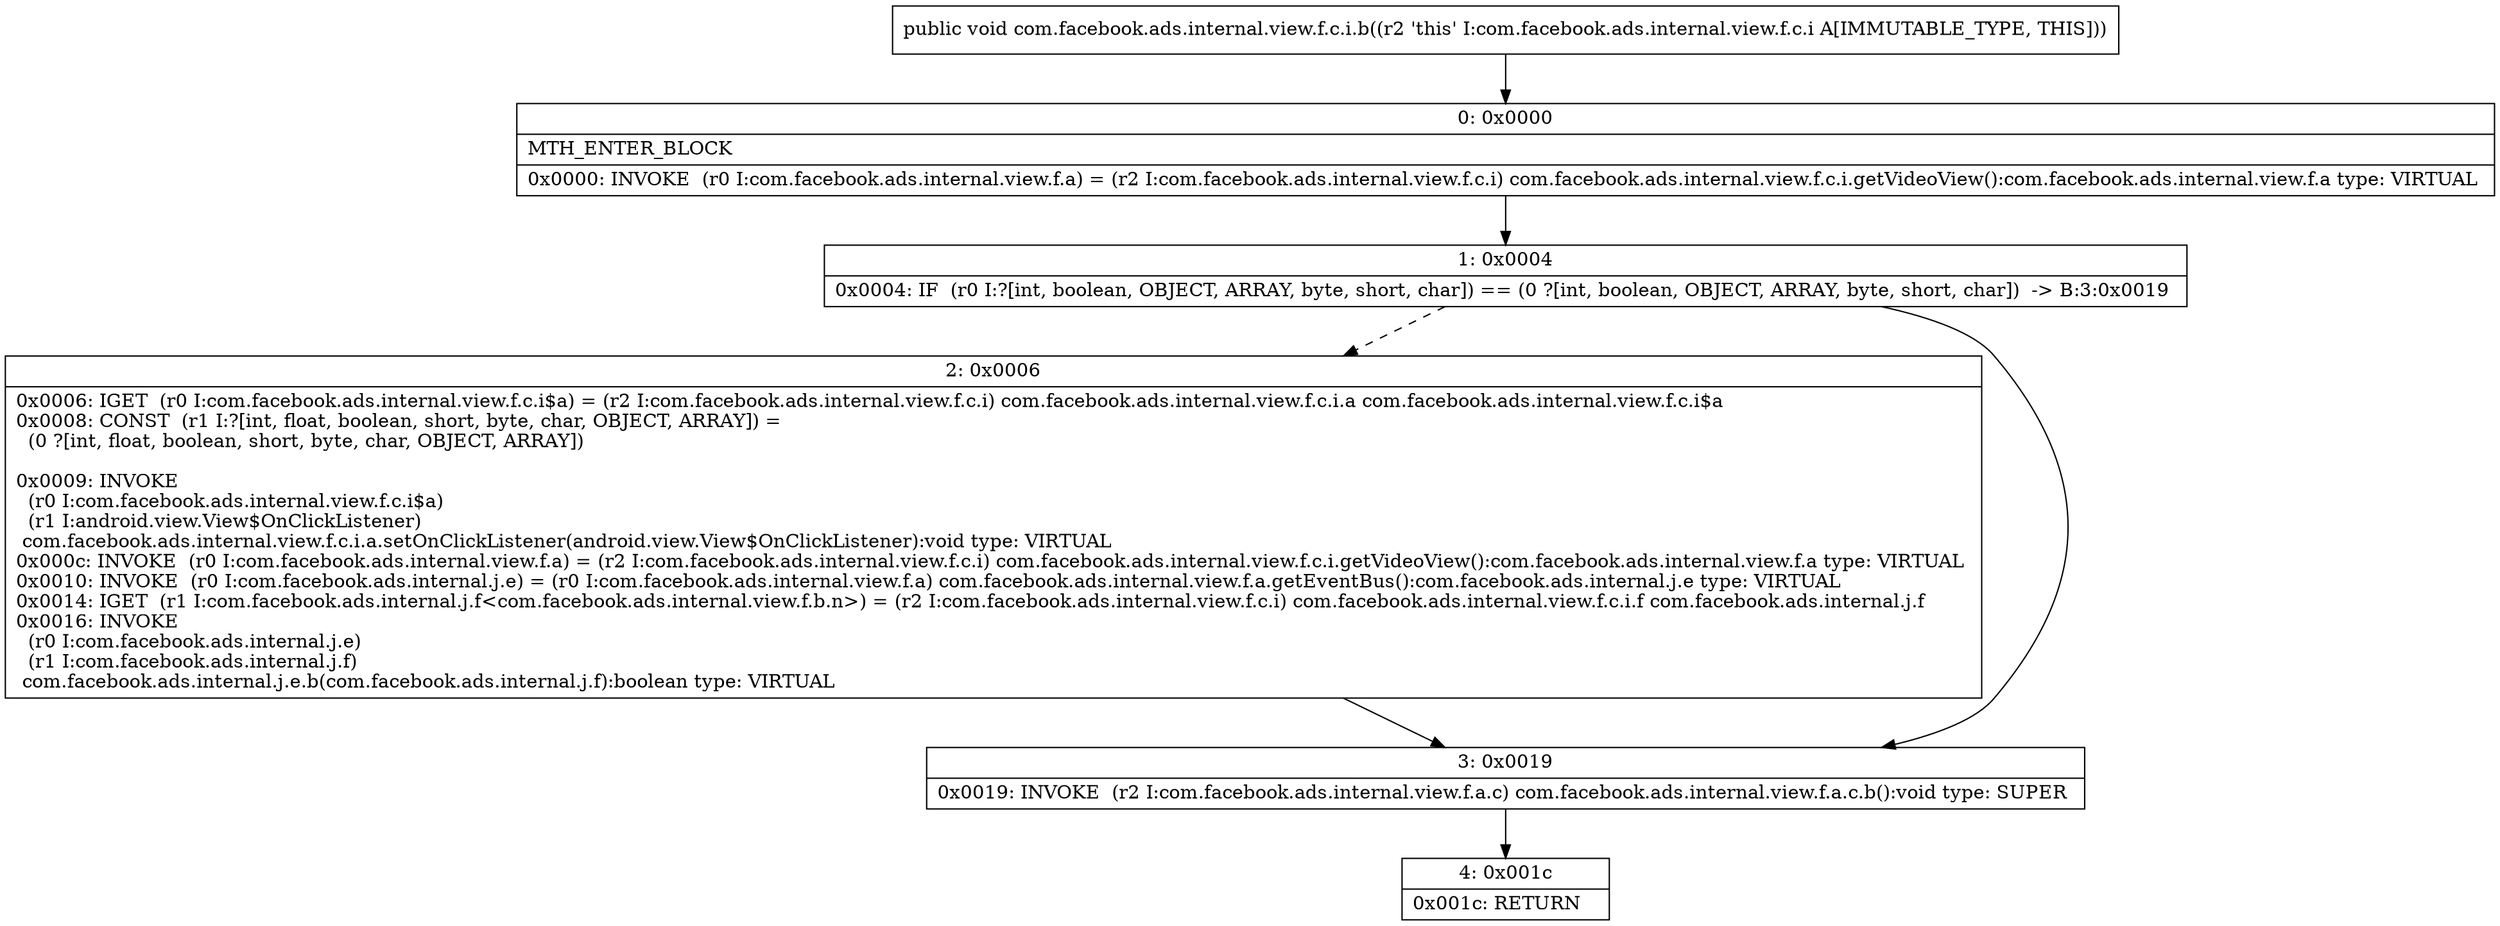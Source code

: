 digraph "CFG forcom.facebook.ads.internal.view.f.c.i.b()V" {
Node_0 [shape=record,label="{0\:\ 0x0000|MTH_ENTER_BLOCK\l|0x0000: INVOKE  (r0 I:com.facebook.ads.internal.view.f.a) = (r2 I:com.facebook.ads.internal.view.f.c.i) com.facebook.ads.internal.view.f.c.i.getVideoView():com.facebook.ads.internal.view.f.a type: VIRTUAL \l}"];
Node_1 [shape=record,label="{1\:\ 0x0004|0x0004: IF  (r0 I:?[int, boolean, OBJECT, ARRAY, byte, short, char]) == (0 ?[int, boolean, OBJECT, ARRAY, byte, short, char])  \-\> B:3:0x0019 \l}"];
Node_2 [shape=record,label="{2\:\ 0x0006|0x0006: IGET  (r0 I:com.facebook.ads.internal.view.f.c.i$a) = (r2 I:com.facebook.ads.internal.view.f.c.i) com.facebook.ads.internal.view.f.c.i.a com.facebook.ads.internal.view.f.c.i$a \l0x0008: CONST  (r1 I:?[int, float, boolean, short, byte, char, OBJECT, ARRAY]) = \l  (0 ?[int, float, boolean, short, byte, char, OBJECT, ARRAY])\l \l0x0009: INVOKE  \l  (r0 I:com.facebook.ads.internal.view.f.c.i$a)\l  (r1 I:android.view.View$OnClickListener)\l com.facebook.ads.internal.view.f.c.i.a.setOnClickListener(android.view.View$OnClickListener):void type: VIRTUAL \l0x000c: INVOKE  (r0 I:com.facebook.ads.internal.view.f.a) = (r2 I:com.facebook.ads.internal.view.f.c.i) com.facebook.ads.internal.view.f.c.i.getVideoView():com.facebook.ads.internal.view.f.a type: VIRTUAL \l0x0010: INVOKE  (r0 I:com.facebook.ads.internal.j.e) = (r0 I:com.facebook.ads.internal.view.f.a) com.facebook.ads.internal.view.f.a.getEventBus():com.facebook.ads.internal.j.e type: VIRTUAL \l0x0014: IGET  (r1 I:com.facebook.ads.internal.j.f\<com.facebook.ads.internal.view.f.b.n\>) = (r2 I:com.facebook.ads.internal.view.f.c.i) com.facebook.ads.internal.view.f.c.i.f com.facebook.ads.internal.j.f \l0x0016: INVOKE  \l  (r0 I:com.facebook.ads.internal.j.e)\l  (r1 I:com.facebook.ads.internal.j.f)\l com.facebook.ads.internal.j.e.b(com.facebook.ads.internal.j.f):boolean type: VIRTUAL \l}"];
Node_3 [shape=record,label="{3\:\ 0x0019|0x0019: INVOKE  (r2 I:com.facebook.ads.internal.view.f.a.c) com.facebook.ads.internal.view.f.a.c.b():void type: SUPER \l}"];
Node_4 [shape=record,label="{4\:\ 0x001c|0x001c: RETURN   \l}"];
MethodNode[shape=record,label="{public void com.facebook.ads.internal.view.f.c.i.b((r2 'this' I:com.facebook.ads.internal.view.f.c.i A[IMMUTABLE_TYPE, THIS])) }"];
MethodNode -> Node_0;
Node_0 -> Node_1;
Node_1 -> Node_2[style=dashed];
Node_1 -> Node_3;
Node_2 -> Node_3;
Node_3 -> Node_4;
}

